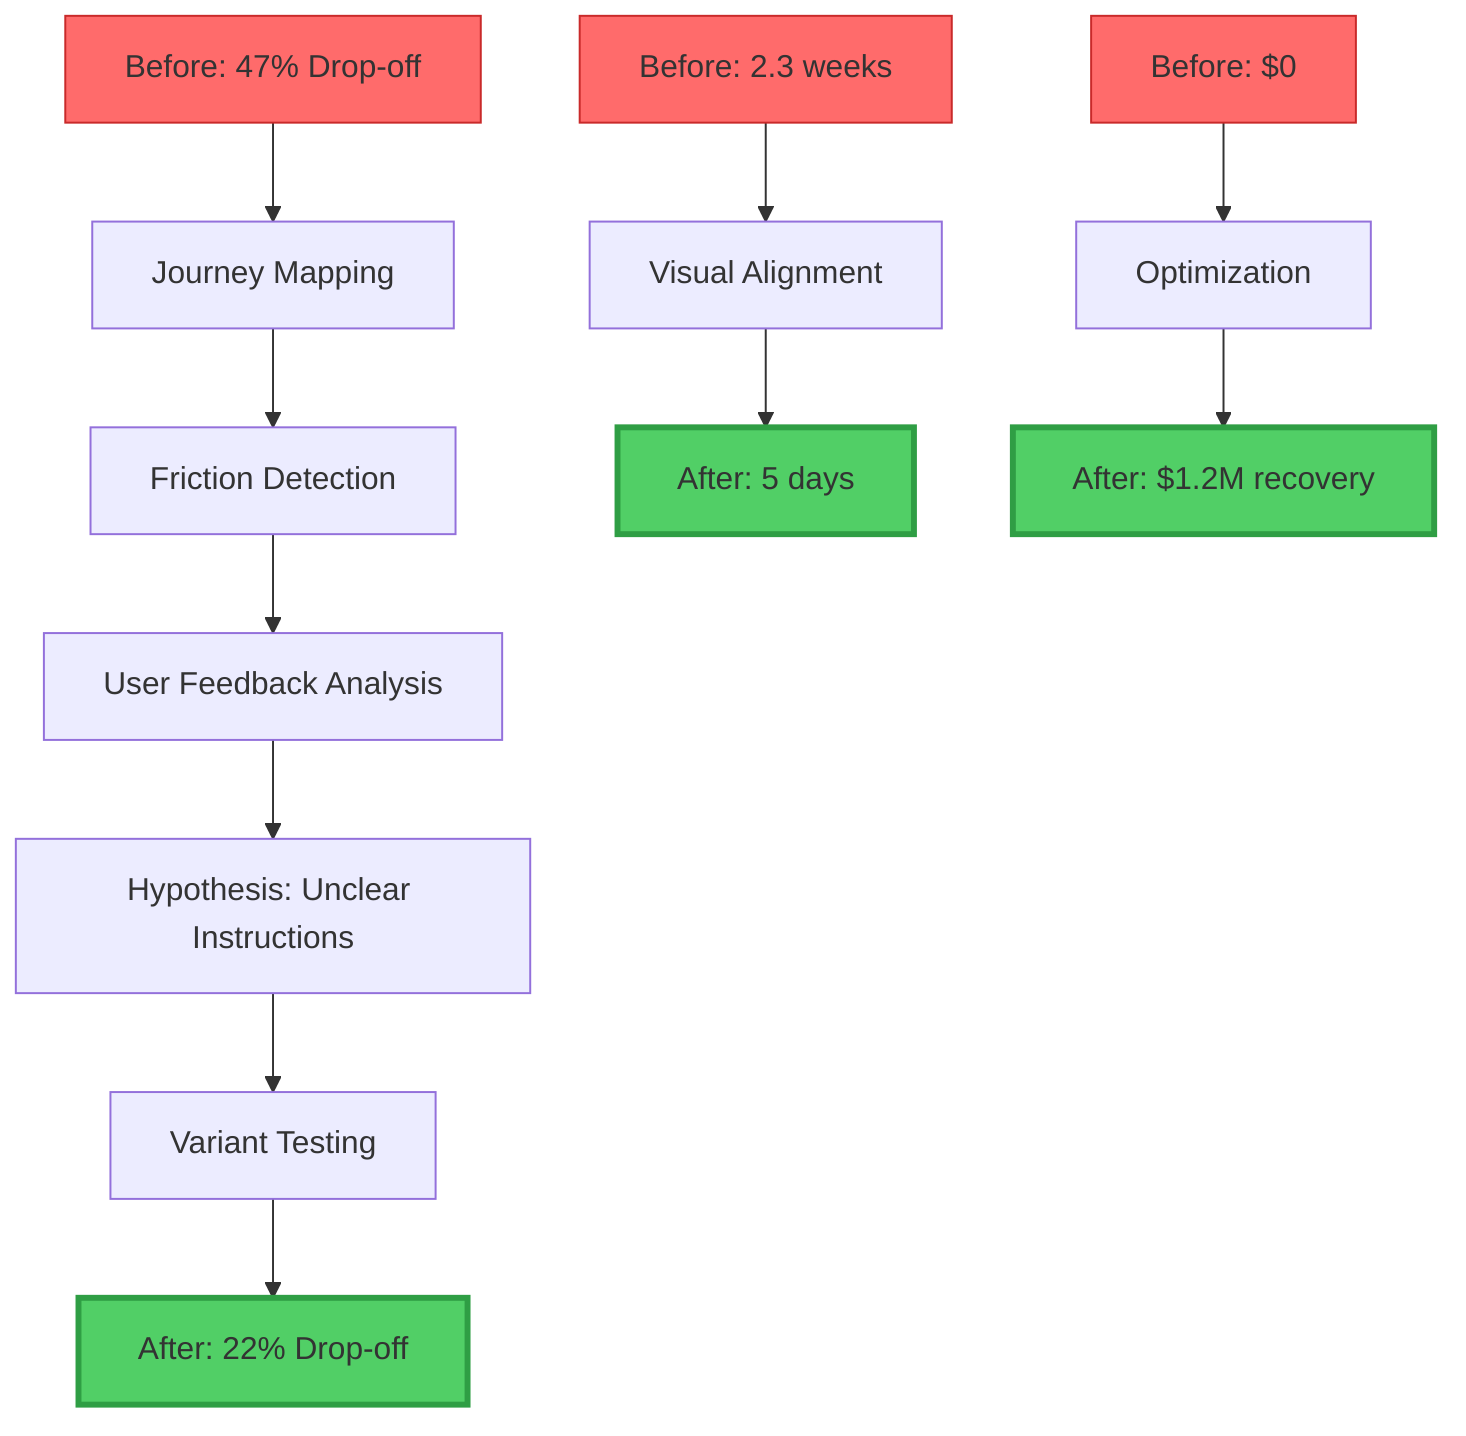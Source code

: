 graph TD
    A[Before: 47% Drop-off] --> B[Journey Mapping]
    B --> C[Friction Detection]
    C --> D[User Feedback Analysis]
    D --> E[Hypothesis: Unclear Instructions]
    E --> F[Variant Testing]
    F --> G[After: 22% Drop-off]
    
    H[Before: 2.3 weeks] --> I[Visual Alignment]
    I --> J[After: 5 days]
    
    K[Before: $0] --> L[Optimization]
    L --> M[After: $1.2M recovery]
    
    style A fill:#ff6b6b,stroke:#c92a2a
    style G fill:#51cf66,stroke:#2f9e44,stroke-width:3px
    style H fill:#ff6b6b,stroke:#c92a2a
    style J fill:#51cf66,stroke:#2f9e44,stroke-width:3px
    style K fill:#ff6b6b,stroke:#c92a2a
    style M fill:#51cf66,stroke:#2f9e44,stroke-width:3px